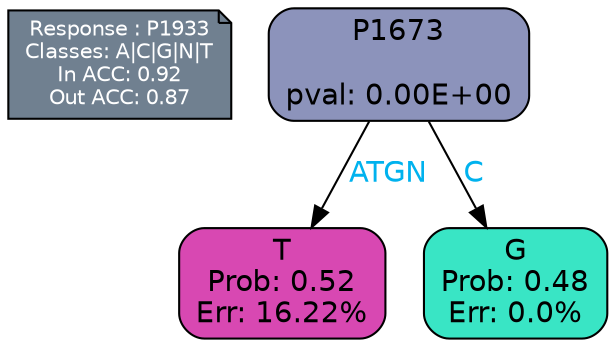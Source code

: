 digraph Tree {
node [shape=box, style="filled, rounded", color="black", fontname=helvetica] ;
graph [ranksep=equally, splines=polylines, bgcolor=transparent, dpi=600] ;
edge [fontname=helvetica] ;
LEGEND [label="Response : P1933
Classes: A|C|G|N|T
In ACC: 0.92
Out ACC: 0.87
",shape=note,align=left,style=filled,fillcolor="slategray",fontcolor="white",fontsize=10];1 [label="P1673

pval: 0.00E+00", fillcolor="#8c93bb"] ;
2 [label="T
Prob: 0.52
Err: 16.22%", fillcolor="#d848b2"] ;
3 [label="G
Prob: 0.48
Err: 0.0%", fillcolor="#39e5c5"] ;
1 -> 2 [label="ATGN",fontcolor=deepskyblue2] ;
1 -> 3 [label="C",fontcolor=deepskyblue2] ;
{rank = same; 2;3;}{rank = same; LEGEND;1;}}
